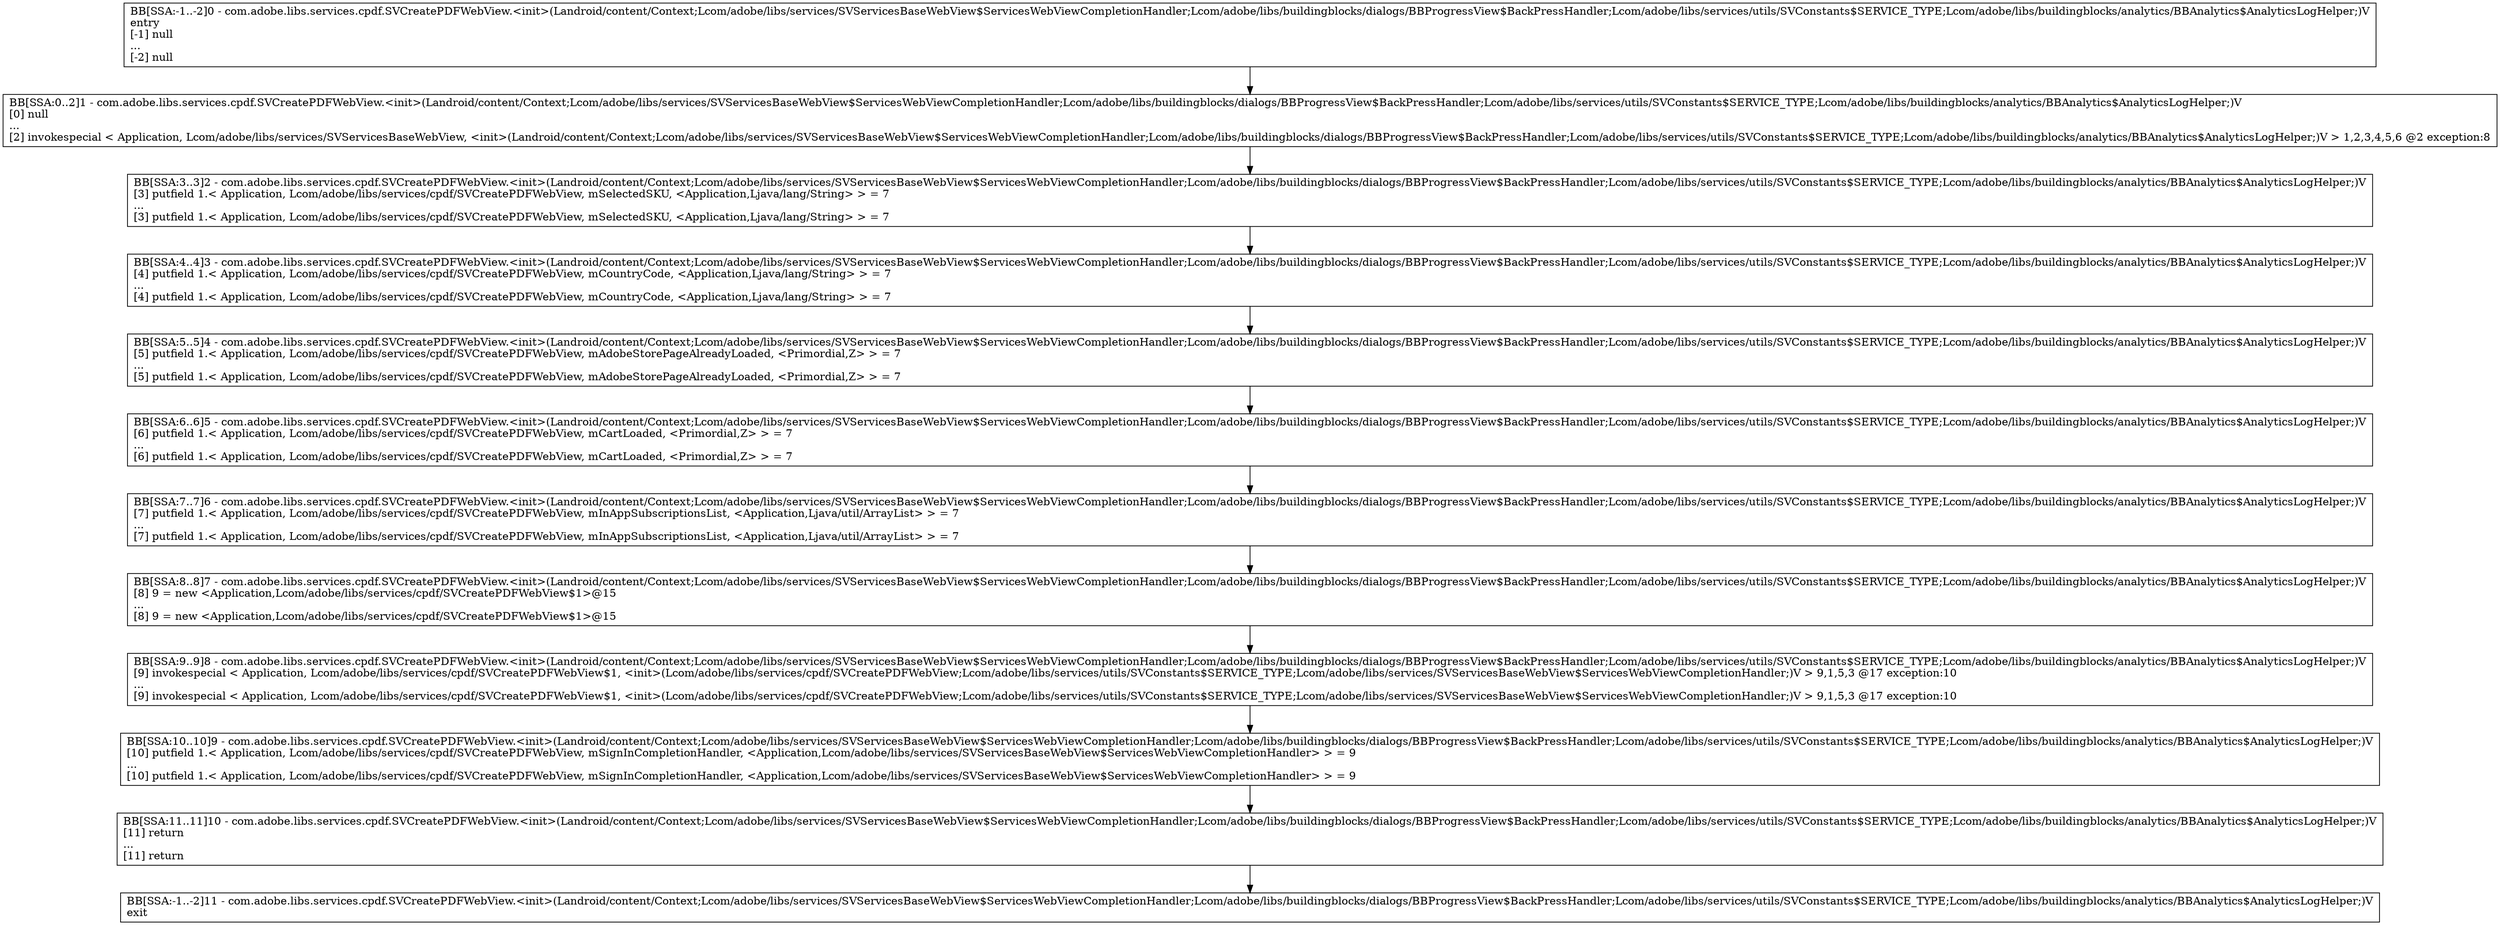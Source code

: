 digraph{
6 [label="BB[SSA:6..6]5 - com.adobe.libs.services.cpdf.SVCreatePDFWebView.<init>(Landroid/content/Context;Lcom/adobe/libs/services/SVServicesBaseWebView$ServicesWebViewCompletionHandler;Lcom/adobe/libs/buildingblocks/dialogs/BBProgressView$BackPressHandler;Lcom/adobe/libs/services/utils/SVConstants$SERVICE_TYPE;Lcom/adobe/libs/buildingblocks/analytics/BBAnalytics$AnalyticsLogHelper;)V\l[6] putfield 1.< Application, Lcom/adobe/libs/services/cpdf/SVCreatePDFWebView, mCartLoaded, <Primordial,Z> > = 7\l...\l[6] putfield 1.< Application, Lcom/adobe/libs/services/cpdf/SVCreatePDFWebView, mCartLoaded, <Primordial,Z> > = 7\l", shape=box, color=black]
7 [label="BB[SSA:7..7]6 - com.adobe.libs.services.cpdf.SVCreatePDFWebView.<init>(Landroid/content/Context;Lcom/adobe/libs/services/SVServicesBaseWebView$ServicesWebViewCompletionHandler;Lcom/adobe/libs/buildingblocks/dialogs/BBProgressView$BackPressHandler;Lcom/adobe/libs/services/utils/SVConstants$SERVICE_TYPE;Lcom/adobe/libs/buildingblocks/analytics/BBAnalytics$AnalyticsLogHelper;)V\l[7] putfield 1.< Application, Lcom/adobe/libs/services/cpdf/SVCreatePDFWebView, mInAppSubscriptionsList, <Application,Ljava/util/ArrayList> > = 7\l...\l[7] putfield 1.< Application, Lcom/adobe/libs/services/cpdf/SVCreatePDFWebView, mInAppSubscriptionsList, <Application,Ljava/util/ArrayList> > = 7\l", shape=box, color=black]
11 [label="BB[SSA:11..11]10 - com.adobe.libs.services.cpdf.SVCreatePDFWebView.<init>(Landroid/content/Context;Lcom/adobe/libs/services/SVServicesBaseWebView$ServicesWebViewCompletionHandler;Lcom/adobe/libs/buildingblocks/dialogs/BBProgressView$BackPressHandler;Lcom/adobe/libs/services/utils/SVConstants$SERVICE_TYPE;Lcom/adobe/libs/buildingblocks/analytics/BBAnalytics$AnalyticsLogHelper;)V\l[11] return\l...\l[11] return\l", shape=box, color=black]
3 [label="BB[SSA:3..3]2 - com.adobe.libs.services.cpdf.SVCreatePDFWebView.<init>(Landroid/content/Context;Lcom/adobe/libs/services/SVServicesBaseWebView$ServicesWebViewCompletionHandler;Lcom/adobe/libs/buildingblocks/dialogs/BBProgressView$BackPressHandler;Lcom/adobe/libs/services/utils/SVConstants$SERVICE_TYPE;Lcom/adobe/libs/buildingblocks/analytics/BBAnalytics$AnalyticsLogHelper;)V\l[3] putfield 1.< Application, Lcom/adobe/libs/services/cpdf/SVCreatePDFWebView, mSelectedSKU, <Application,Ljava/lang/String> > = 7\l...\l[3] putfield 1.< Application, Lcom/adobe/libs/services/cpdf/SVCreatePDFWebView, mSelectedSKU, <Application,Ljava/lang/String> > = 7\l", shape=box, color=black]
9 [label="BB[SSA:9..9]8 - com.adobe.libs.services.cpdf.SVCreatePDFWebView.<init>(Landroid/content/Context;Lcom/adobe/libs/services/SVServicesBaseWebView$ServicesWebViewCompletionHandler;Lcom/adobe/libs/buildingblocks/dialogs/BBProgressView$BackPressHandler;Lcom/adobe/libs/services/utils/SVConstants$SERVICE_TYPE;Lcom/adobe/libs/buildingblocks/analytics/BBAnalytics$AnalyticsLogHelper;)V\l[9] invokespecial < Application, Lcom/adobe/libs/services/cpdf/SVCreatePDFWebView$1, <init>(Lcom/adobe/libs/services/cpdf/SVCreatePDFWebView;Lcom/adobe/libs/services/utils/SVConstants$SERVICE_TYPE;Lcom/adobe/libs/services/SVServicesBaseWebView$ServicesWebViewCompletionHandler;)V > 9,1,5,3 @17 exception:10\l...\l[9] invokespecial < Application, Lcom/adobe/libs/services/cpdf/SVCreatePDFWebView$1, <init>(Lcom/adobe/libs/services/cpdf/SVCreatePDFWebView;Lcom/adobe/libs/services/utils/SVConstants$SERVICE_TYPE;Lcom/adobe/libs/services/SVServicesBaseWebView$ServicesWebViewCompletionHandler;)V > 9,1,5,3 @17 exception:10\l", shape=box, color=black]
12 [label="BB[SSA:-1..-2]11 - com.adobe.libs.services.cpdf.SVCreatePDFWebView.<init>(Landroid/content/Context;Lcom/adobe/libs/services/SVServicesBaseWebView$ServicesWebViewCompletionHandler;Lcom/adobe/libs/buildingblocks/dialogs/BBProgressView$BackPressHandler;Lcom/adobe/libs/services/utils/SVConstants$SERVICE_TYPE;Lcom/adobe/libs/buildingblocks/analytics/BBAnalytics$AnalyticsLogHelper;)V\lexit\l", shape=box, color=black]
2 [label="BB[SSA:0..2]1 - com.adobe.libs.services.cpdf.SVCreatePDFWebView.<init>(Landroid/content/Context;Lcom/adobe/libs/services/SVServicesBaseWebView$ServicesWebViewCompletionHandler;Lcom/adobe/libs/buildingblocks/dialogs/BBProgressView$BackPressHandler;Lcom/adobe/libs/services/utils/SVConstants$SERVICE_TYPE;Lcom/adobe/libs/buildingblocks/analytics/BBAnalytics$AnalyticsLogHelper;)V\l[0] null\l...\l[2] invokespecial < Application, Lcom/adobe/libs/services/SVServicesBaseWebView, <init>(Landroid/content/Context;Lcom/adobe/libs/services/SVServicesBaseWebView$ServicesWebViewCompletionHandler;Lcom/adobe/libs/buildingblocks/dialogs/BBProgressView$BackPressHandler;Lcom/adobe/libs/services/utils/SVConstants$SERVICE_TYPE;Lcom/adobe/libs/buildingblocks/analytics/BBAnalytics$AnalyticsLogHelper;)V > 1,2,3,4,5,6 @2 exception:8\l", shape=box, color=black]
8 [label="BB[SSA:8..8]7 - com.adobe.libs.services.cpdf.SVCreatePDFWebView.<init>(Landroid/content/Context;Lcom/adobe/libs/services/SVServicesBaseWebView$ServicesWebViewCompletionHandler;Lcom/adobe/libs/buildingblocks/dialogs/BBProgressView$BackPressHandler;Lcom/adobe/libs/services/utils/SVConstants$SERVICE_TYPE;Lcom/adobe/libs/buildingblocks/analytics/BBAnalytics$AnalyticsLogHelper;)V\l[8] 9 = new <Application,Lcom/adobe/libs/services/cpdf/SVCreatePDFWebView$1>@15\l...\l[8] 9 = new <Application,Lcom/adobe/libs/services/cpdf/SVCreatePDFWebView$1>@15\l", shape=box, color=black]
4 [label="BB[SSA:4..4]3 - com.adobe.libs.services.cpdf.SVCreatePDFWebView.<init>(Landroid/content/Context;Lcom/adobe/libs/services/SVServicesBaseWebView$ServicesWebViewCompletionHandler;Lcom/adobe/libs/buildingblocks/dialogs/BBProgressView$BackPressHandler;Lcom/adobe/libs/services/utils/SVConstants$SERVICE_TYPE;Lcom/adobe/libs/buildingblocks/analytics/BBAnalytics$AnalyticsLogHelper;)V\l[4] putfield 1.< Application, Lcom/adobe/libs/services/cpdf/SVCreatePDFWebView, mCountryCode, <Application,Ljava/lang/String> > = 7\l...\l[4] putfield 1.< Application, Lcom/adobe/libs/services/cpdf/SVCreatePDFWebView, mCountryCode, <Application,Ljava/lang/String> > = 7\l", shape=box, color=black]
5 [label="BB[SSA:5..5]4 - com.adobe.libs.services.cpdf.SVCreatePDFWebView.<init>(Landroid/content/Context;Lcom/adobe/libs/services/SVServicesBaseWebView$ServicesWebViewCompletionHandler;Lcom/adobe/libs/buildingblocks/dialogs/BBProgressView$BackPressHandler;Lcom/adobe/libs/services/utils/SVConstants$SERVICE_TYPE;Lcom/adobe/libs/buildingblocks/analytics/BBAnalytics$AnalyticsLogHelper;)V\l[5] putfield 1.< Application, Lcom/adobe/libs/services/cpdf/SVCreatePDFWebView, mAdobeStorePageAlreadyLoaded, <Primordial,Z> > = 7\l...\l[5] putfield 1.< Application, Lcom/adobe/libs/services/cpdf/SVCreatePDFWebView, mAdobeStorePageAlreadyLoaded, <Primordial,Z> > = 7\l", shape=box, color=black]
10 [label="BB[SSA:10..10]9 - com.adobe.libs.services.cpdf.SVCreatePDFWebView.<init>(Landroid/content/Context;Lcom/adobe/libs/services/SVServicesBaseWebView$ServicesWebViewCompletionHandler;Lcom/adobe/libs/buildingblocks/dialogs/BBProgressView$BackPressHandler;Lcom/adobe/libs/services/utils/SVConstants$SERVICE_TYPE;Lcom/adobe/libs/buildingblocks/analytics/BBAnalytics$AnalyticsLogHelper;)V\l[10] putfield 1.< Application, Lcom/adobe/libs/services/cpdf/SVCreatePDFWebView, mSignInCompletionHandler, <Application,Lcom/adobe/libs/services/SVServicesBaseWebView$ServicesWebViewCompletionHandler> > = 9\l...\l[10] putfield 1.< Application, Lcom/adobe/libs/services/cpdf/SVCreatePDFWebView, mSignInCompletionHandler, <Application,Lcom/adobe/libs/services/SVServicesBaseWebView$ServicesWebViewCompletionHandler> > = 9\l", shape=box, color=black]
1 [label="BB[SSA:-1..-2]0 - com.adobe.libs.services.cpdf.SVCreatePDFWebView.<init>(Landroid/content/Context;Lcom/adobe/libs/services/SVServicesBaseWebView$ServicesWebViewCompletionHandler;Lcom/adobe/libs/buildingblocks/dialogs/BBProgressView$BackPressHandler;Lcom/adobe/libs/services/utils/SVConstants$SERVICE_TYPE;Lcom/adobe/libs/buildingblocks/analytics/BBAnalytics$AnalyticsLogHelper;)V\lentry\l[-1] null\l...\l[-2] null\l", shape=box, color=black]
1 -> 2
2 -> 3
3 -> 4
4 -> 5
5 -> 6
6 -> 7
7 -> 8
8 -> 9
9 -> 10
10 -> 11
11 -> 12
}